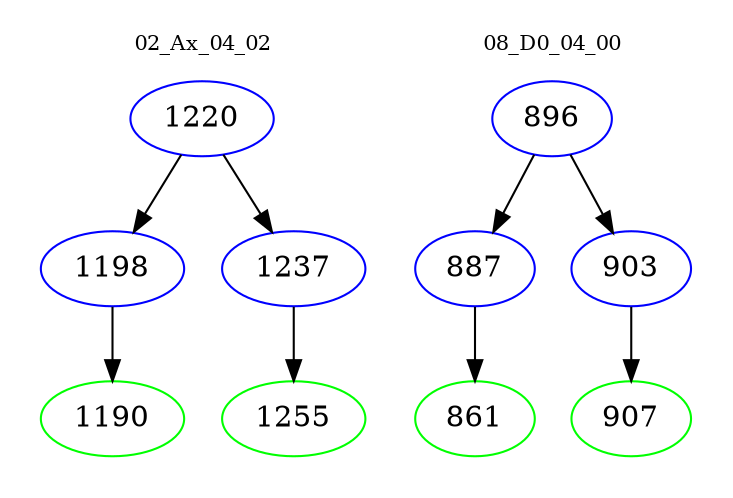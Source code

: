 digraph{
subgraph cluster_0 {
color = white
label = "02_Ax_04_02";
fontsize=10;
T0_1220 [label="1220", color="blue"]
T0_1220 -> T0_1198 [color="black"]
T0_1198 [label="1198", color="blue"]
T0_1198 -> T0_1190 [color="black"]
T0_1190 [label="1190", color="green"]
T0_1220 -> T0_1237 [color="black"]
T0_1237 [label="1237", color="blue"]
T0_1237 -> T0_1255 [color="black"]
T0_1255 [label="1255", color="green"]
}
subgraph cluster_1 {
color = white
label = "08_D0_04_00";
fontsize=10;
T1_896 [label="896", color="blue"]
T1_896 -> T1_887 [color="black"]
T1_887 [label="887", color="blue"]
T1_887 -> T1_861 [color="black"]
T1_861 [label="861", color="green"]
T1_896 -> T1_903 [color="black"]
T1_903 [label="903", color="blue"]
T1_903 -> T1_907 [color="black"]
T1_907 [label="907", color="green"]
}
}
